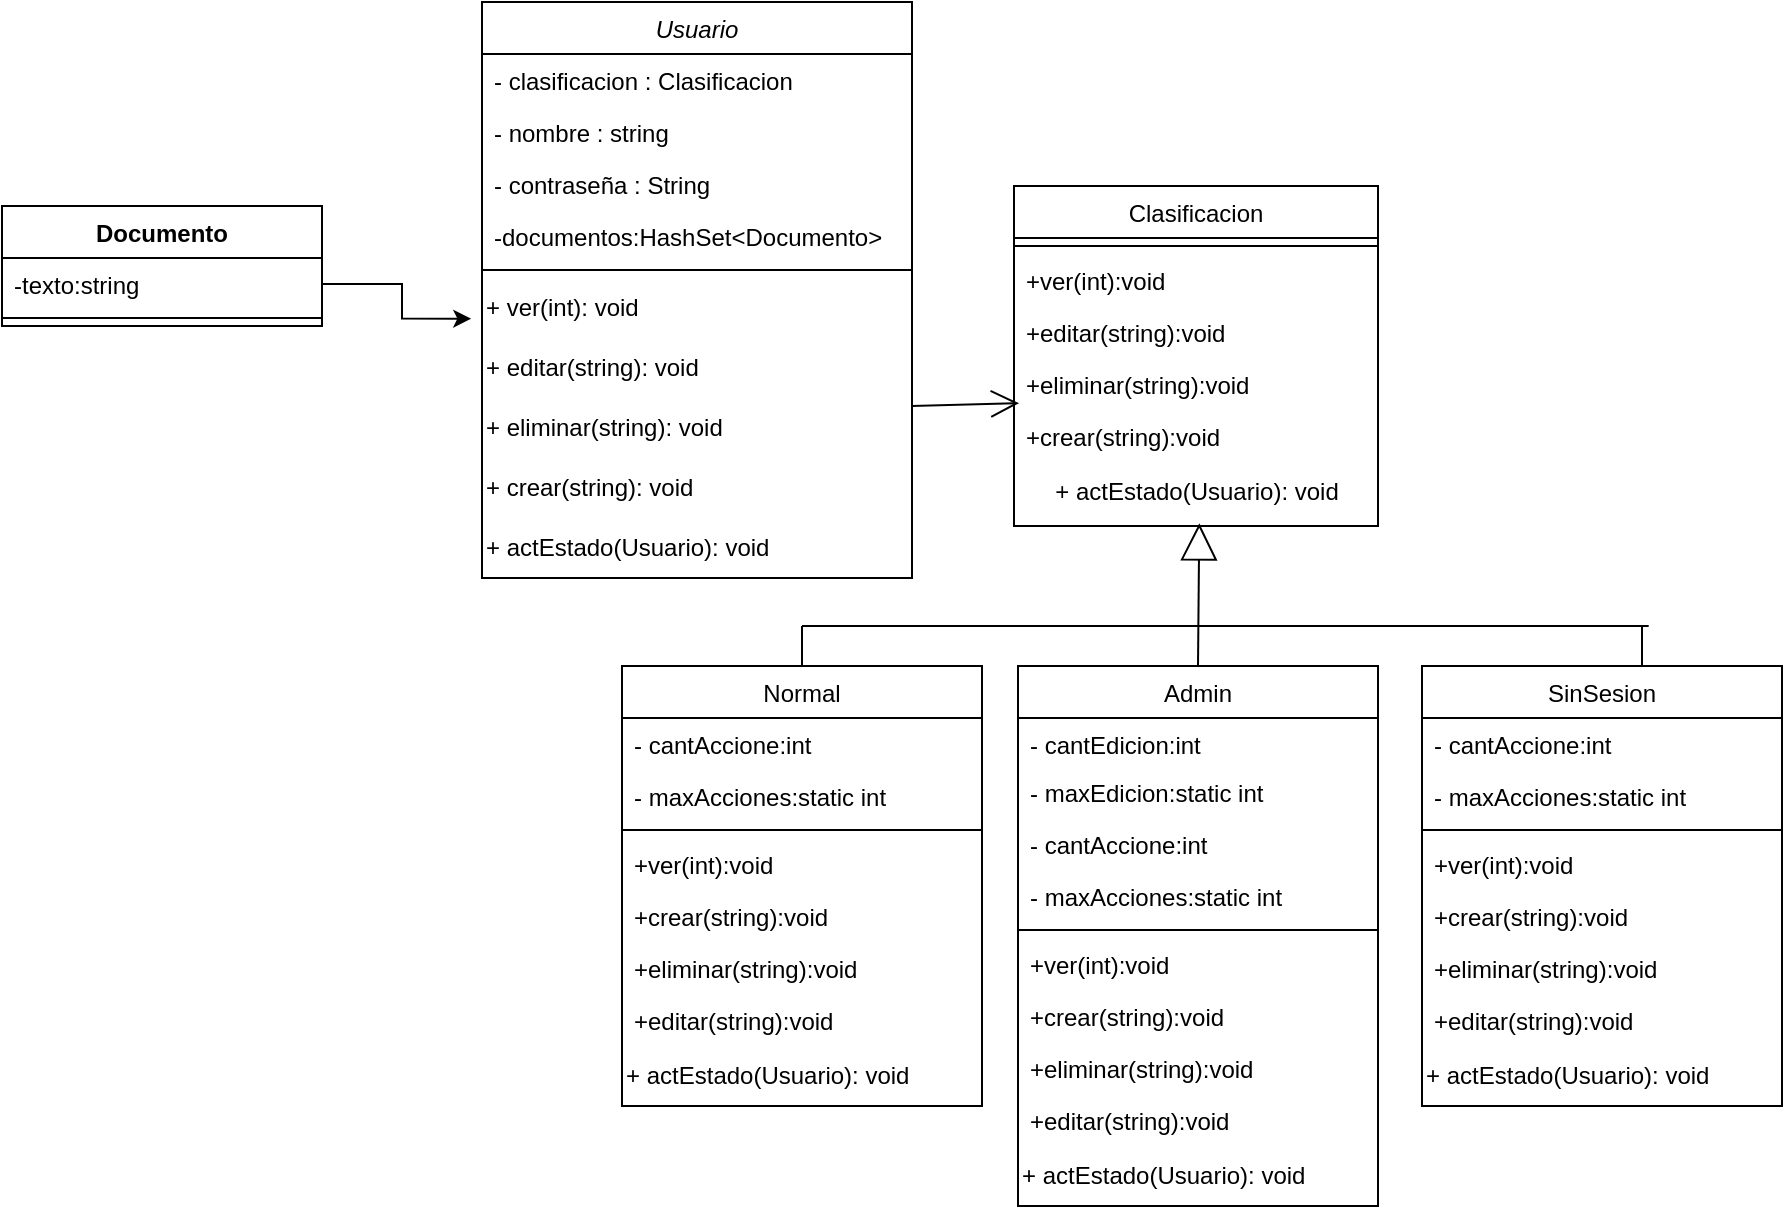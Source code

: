 <mxfile version="24.2.8" type="device">
  <diagram id="C5RBs43oDa-KdzZeNtuy" name="Page-1">
    <mxGraphModel dx="1035" dy="582" grid="1" gridSize="10" guides="1" tooltips="1" connect="1" arrows="1" fold="1" page="1" pageScale="1" pageWidth="827" pageHeight="1169" math="0" shadow="0">
      <root>
        <mxCell id="WIyWlLk6GJQsqaUBKTNV-0" />
        <mxCell id="WIyWlLk6GJQsqaUBKTNV-1" parent="WIyWlLk6GJQsqaUBKTNV-0" />
        <mxCell id="zkfFHV4jXpPFQw0GAbJ--0" value="Usuario" style="swimlane;fontStyle=2;align=center;verticalAlign=top;childLayout=stackLayout;horizontal=1;startSize=26;horizontalStack=0;resizeParent=1;resizeLast=0;collapsible=1;marginBottom=0;rounded=0;shadow=0;strokeWidth=1;" parent="WIyWlLk6GJQsqaUBKTNV-1" vertex="1">
          <mxGeometry x="400" y="88" width="215" height="288" as="geometry">
            <mxRectangle x="230" y="140" width="160" height="26" as="alternateBounds" />
          </mxGeometry>
        </mxCell>
        <mxCell id="zkfFHV4jXpPFQw0GAbJ--1" value="- clasificacion : Clasificacion&#xa;" style="text;align=left;verticalAlign=top;spacingLeft=4;spacingRight=4;overflow=hidden;rotatable=0;points=[[0,0.5],[1,0.5]];portConstraint=eastwest;" parent="zkfFHV4jXpPFQw0GAbJ--0" vertex="1">
          <mxGeometry y="26" width="215" height="26" as="geometry" />
        </mxCell>
        <mxCell id="zkfFHV4jXpPFQw0GAbJ--2" value="- nombre : string" style="text;align=left;verticalAlign=top;spacingLeft=4;spacingRight=4;overflow=hidden;rotatable=0;points=[[0,0.5],[1,0.5]];portConstraint=eastwest;rounded=0;shadow=0;html=0;" parent="zkfFHV4jXpPFQw0GAbJ--0" vertex="1">
          <mxGeometry y="52" width="215" height="26" as="geometry" />
        </mxCell>
        <mxCell id="zkfFHV4jXpPFQw0GAbJ--3" value="- contraseña : String" style="text;align=left;verticalAlign=top;spacingLeft=4;spacingRight=4;overflow=hidden;rotatable=0;points=[[0,0.5],[1,0.5]];portConstraint=eastwest;rounded=0;shadow=0;html=0;" parent="zkfFHV4jXpPFQw0GAbJ--0" vertex="1">
          <mxGeometry y="78" width="215" height="26" as="geometry" />
        </mxCell>
        <mxCell id="xeVmzYNtwSOmjBGVjr8v-69" value="-documentos:HashSet&lt;Documento&gt;" style="text;align=left;verticalAlign=top;spacingLeft=4;spacingRight=4;overflow=hidden;rotatable=0;points=[[0,0.5],[1,0.5]];portConstraint=eastwest;rounded=0;shadow=0;html=0;" vertex="1" parent="zkfFHV4jXpPFQw0GAbJ--0">
          <mxGeometry y="104" width="215" height="26" as="geometry" />
        </mxCell>
        <mxCell id="zkfFHV4jXpPFQw0GAbJ--4" value="" style="line;html=1;strokeWidth=1;align=left;verticalAlign=middle;spacingTop=-1;spacingLeft=3;spacingRight=3;rotatable=0;labelPosition=right;points=[];portConstraint=eastwest;" parent="zkfFHV4jXpPFQw0GAbJ--0" vertex="1">
          <mxGeometry y="130" width="215" height="8" as="geometry" />
        </mxCell>
        <mxCell id="xeVmzYNtwSOmjBGVjr8v-1" value="+ ver(int): void" style="text;html=1;align=left;verticalAlign=middle;resizable=0;points=[];autosize=1;strokeColor=none;fillColor=none;" vertex="1" parent="zkfFHV4jXpPFQw0GAbJ--0">
          <mxGeometry y="138" width="215" height="30" as="geometry" />
        </mxCell>
        <mxCell id="xeVmzYNtwSOmjBGVjr8v-2" value="+ editar(string): void" style="text;html=1;align=left;verticalAlign=middle;resizable=0;points=[];autosize=1;strokeColor=none;fillColor=none;" vertex="1" parent="zkfFHV4jXpPFQw0GAbJ--0">
          <mxGeometry y="168" width="215" height="30" as="geometry" />
        </mxCell>
        <mxCell id="xeVmzYNtwSOmjBGVjr8v-8" value="+ eliminar(string): void" style="text;html=1;align=left;verticalAlign=middle;resizable=0;points=[];autosize=1;strokeColor=none;fillColor=none;" vertex="1" parent="zkfFHV4jXpPFQw0GAbJ--0">
          <mxGeometry y="198" width="215" height="30" as="geometry" />
        </mxCell>
        <mxCell id="xeVmzYNtwSOmjBGVjr8v-9" value="+ crear(string): void" style="text;html=1;align=left;verticalAlign=middle;resizable=0;points=[];autosize=1;strokeColor=none;fillColor=none;" vertex="1" parent="zkfFHV4jXpPFQw0GAbJ--0">
          <mxGeometry y="228" width="215" height="30" as="geometry" />
        </mxCell>
        <mxCell id="xeVmzYNtwSOmjBGVjr8v-10" value="+ actEstado(Usuario): void" style="text;html=1;align=left;verticalAlign=middle;resizable=0;points=[];autosize=1;strokeColor=none;fillColor=none;" vertex="1" parent="zkfFHV4jXpPFQw0GAbJ--0">
          <mxGeometry y="258" width="215" height="30" as="geometry" />
        </mxCell>
        <mxCell id="zkfFHV4jXpPFQw0GAbJ--13" value="Normal" style="swimlane;fontStyle=0;align=center;verticalAlign=top;childLayout=stackLayout;horizontal=1;startSize=26;horizontalStack=0;resizeParent=1;resizeLast=0;collapsible=1;marginBottom=0;rounded=0;shadow=0;strokeWidth=1;" parent="WIyWlLk6GJQsqaUBKTNV-1" vertex="1">
          <mxGeometry x="470" y="420" width="180" height="220" as="geometry">
            <mxRectangle x="530" y="420" width="170" height="26" as="alternateBounds" />
          </mxGeometry>
        </mxCell>
        <mxCell id="zkfFHV4jXpPFQw0GAbJ--14" value="- cantAccione:int" style="text;align=left;verticalAlign=top;spacingLeft=4;spacingRight=4;overflow=hidden;rotatable=0;points=[[0,0.5],[1,0.5]];portConstraint=eastwest;" parent="zkfFHV4jXpPFQw0GAbJ--13" vertex="1">
          <mxGeometry y="26" width="180" height="26" as="geometry" />
        </mxCell>
        <mxCell id="xeVmzYNtwSOmjBGVjr8v-15" value="- maxAcciones:static int" style="text;align=left;verticalAlign=top;spacingLeft=4;spacingRight=4;overflow=hidden;rotatable=0;points=[[0,0.5],[1,0.5]];portConstraint=eastwest;" vertex="1" parent="zkfFHV4jXpPFQw0GAbJ--13">
          <mxGeometry y="52" width="180" height="26" as="geometry" />
        </mxCell>
        <mxCell id="zkfFHV4jXpPFQw0GAbJ--15" value="" style="line;html=1;strokeWidth=1;align=left;verticalAlign=middle;spacingTop=-1;spacingLeft=3;spacingRight=3;rotatable=0;labelPosition=right;points=[];portConstraint=eastwest;" parent="zkfFHV4jXpPFQw0GAbJ--13" vertex="1">
          <mxGeometry y="78" width="180" height="8" as="geometry" />
        </mxCell>
        <mxCell id="xeVmzYNtwSOmjBGVjr8v-16" value="+ver(int):void" style="text;align=left;verticalAlign=top;spacingLeft=4;spacingRight=4;overflow=hidden;rotatable=0;points=[[0,0.5],[1,0.5]];portConstraint=eastwest;" vertex="1" parent="zkfFHV4jXpPFQw0GAbJ--13">
          <mxGeometry y="86" width="180" height="26" as="geometry" />
        </mxCell>
        <mxCell id="xeVmzYNtwSOmjBGVjr8v-19" value="+crear(string):void" style="text;align=left;verticalAlign=top;spacingLeft=4;spacingRight=4;overflow=hidden;rotatable=0;points=[[0,0.5],[1,0.5]];portConstraint=eastwest;" vertex="1" parent="zkfFHV4jXpPFQw0GAbJ--13">
          <mxGeometry y="112" width="180" height="26" as="geometry" />
        </mxCell>
        <mxCell id="xeVmzYNtwSOmjBGVjr8v-18" value="+eliminar(string):void" style="text;align=left;verticalAlign=top;spacingLeft=4;spacingRight=4;overflow=hidden;rotatable=0;points=[[0,0.5],[1,0.5]];portConstraint=eastwest;" vertex="1" parent="zkfFHV4jXpPFQw0GAbJ--13">
          <mxGeometry y="138" width="180" height="26" as="geometry" />
        </mxCell>
        <mxCell id="xeVmzYNtwSOmjBGVjr8v-17" value="+editar(string):void" style="text;align=left;verticalAlign=top;spacingLeft=4;spacingRight=4;overflow=hidden;rotatable=0;points=[[0,0.5],[1,0.5]];portConstraint=eastwest;" vertex="1" parent="zkfFHV4jXpPFQw0GAbJ--13">
          <mxGeometry y="164" width="180" height="26" as="geometry" />
        </mxCell>
        <mxCell id="xeVmzYNtwSOmjBGVjr8v-21" value="+ actEstado(Usuario): void" style="text;html=1;align=left;verticalAlign=middle;resizable=0;points=[];autosize=1;strokeColor=none;fillColor=none;" vertex="1" parent="zkfFHV4jXpPFQw0GAbJ--13">
          <mxGeometry y="190" width="180" height="30" as="geometry" />
        </mxCell>
        <mxCell id="zkfFHV4jXpPFQw0GAbJ--17" value="Clasificacion" style="swimlane;fontStyle=0;align=center;verticalAlign=top;childLayout=stackLayout;horizontal=1;startSize=26;horizontalStack=0;resizeParent=1;resizeLast=0;collapsible=1;marginBottom=0;rounded=0;shadow=0;strokeWidth=1;" parent="WIyWlLk6GJQsqaUBKTNV-1" vertex="1">
          <mxGeometry x="666" y="180" width="182" height="170" as="geometry">
            <mxRectangle x="550" y="140" width="160" height="26" as="alternateBounds" />
          </mxGeometry>
        </mxCell>
        <mxCell id="zkfFHV4jXpPFQw0GAbJ--23" value="" style="line;html=1;strokeWidth=1;align=left;verticalAlign=middle;spacingTop=-1;spacingLeft=3;spacingRight=3;rotatable=0;labelPosition=right;points=[];portConstraint=eastwest;" parent="zkfFHV4jXpPFQw0GAbJ--17" vertex="1">
          <mxGeometry y="26" width="182" height="8" as="geometry" />
        </mxCell>
        <mxCell id="zkfFHV4jXpPFQw0GAbJ--24" value="+ver(int):void" style="text;align=left;verticalAlign=top;spacingLeft=4;spacingRight=4;overflow=hidden;rotatable=0;points=[[0,0.5],[1,0.5]];portConstraint=eastwest;" parent="zkfFHV4jXpPFQw0GAbJ--17" vertex="1">
          <mxGeometry y="34" width="182" height="26" as="geometry" />
        </mxCell>
        <mxCell id="zkfFHV4jXpPFQw0GAbJ--25" value="+editar(string):void" style="text;align=left;verticalAlign=top;spacingLeft=4;spacingRight=4;overflow=hidden;rotatable=0;points=[[0,0.5],[1,0.5]];portConstraint=eastwest;" parent="zkfFHV4jXpPFQw0GAbJ--17" vertex="1">
          <mxGeometry y="60" width="182" height="26" as="geometry" />
        </mxCell>
        <mxCell id="xeVmzYNtwSOmjBGVjr8v-11" value="+eliminar(string):void" style="text;align=left;verticalAlign=top;spacingLeft=4;spacingRight=4;overflow=hidden;rotatable=0;points=[[0,0.5],[1,0.5]];portConstraint=eastwest;" vertex="1" parent="zkfFHV4jXpPFQw0GAbJ--17">
          <mxGeometry y="86" width="182" height="26" as="geometry" />
        </mxCell>
        <mxCell id="xeVmzYNtwSOmjBGVjr8v-12" value="+crear(string):void" style="text;align=left;verticalAlign=top;spacingLeft=4;spacingRight=4;overflow=hidden;rotatable=0;points=[[0,0.5],[1,0.5]];portConstraint=eastwest;" vertex="1" parent="zkfFHV4jXpPFQw0GAbJ--17">
          <mxGeometry y="112" width="182" height="26" as="geometry" />
        </mxCell>
        <mxCell id="xeVmzYNtwSOmjBGVjr8v-13" value="+ actEstado(Usuario): void" style="text;html=1;align=center;verticalAlign=middle;resizable=0;points=[];autosize=1;strokeColor=none;fillColor=none;" vertex="1" parent="zkfFHV4jXpPFQw0GAbJ--17">
          <mxGeometry y="138" width="182" height="30" as="geometry" />
        </mxCell>
        <mxCell id="xeVmzYNtwSOmjBGVjr8v-22" value="Admin" style="swimlane;fontStyle=0;align=center;verticalAlign=top;childLayout=stackLayout;horizontal=1;startSize=26;horizontalStack=0;resizeParent=1;resizeLast=0;collapsible=1;marginBottom=0;rounded=0;shadow=0;strokeWidth=1;" vertex="1" parent="WIyWlLk6GJQsqaUBKTNV-1">
          <mxGeometry x="668" y="420" width="180" height="270" as="geometry">
            <mxRectangle x="530" y="420" width="170" height="26" as="alternateBounds" />
          </mxGeometry>
        </mxCell>
        <mxCell id="xeVmzYNtwSOmjBGVjr8v-40" value="- cantEdicion:int" style="text;align=left;verticalAlign=top;spacingLeft=4;spacingRight=4;overflow=hidden;rotatable=0;points=[[0,0.5],[1,0.5]];portConstraint=eastwest;" vertex="1" parent="xeVmzYNtwSOmjBGVjr8v-22">
          <mxGeometry y="26" width="180" height="24" as="geometry" />
        </mxCell>
        <mxCell id="xeVmzYNtwSOmjBGVjr8v-41" value="- maxEdicion:static int" style="text;align=left;verticalAlign=top;spacingLeft=4;spacingRight=4;overflow=hidden;rotatable=0;points=[[0,0.5],[1,0.5]];portConstraint=eastwest;" vertex="1" parent="xeVmzYNtwSOmjBGVjr8v-22">
          <mxGeometry y="50" width="180" height="26" as="geometry" />
        </mxCell>
        <mxCell id="xeVmzYNtwSOmjBGVjr8v-23" value="- cantAccione:int" style="text;align=left;verticalAlign=top;spacingLeft=4;spacingRight=4;overflow=hidden;rotatable=0;points=[[0,0.5],[1,0.5]];portConstraint=eastwest;" vertex="1" parent="xeVmzYNtwSOmjBGVjr8v-22">
          <mxGeometry y="76" width="180" height="26" as="geometry" />
        </mxCell>
        <mxCell id="xeVmzYNtwSOmjBGVjr8v-24" value="- maxAcciones:static int" style="text;align=left;verticalAlign=top;spacingLeft=4;spacingRight=4;overflow=hidden;rotatable=0;points=[[0,0.5],[1,0.5]];portConstraint=eastwest;" vertex="1" parent="xeVmzYNtwSOmjBGVjr8v-22">
          <mxGeometry y="102" width="180" height="26" as="geometry" />
        </mxCell>
        <mxCell id="xeVmzYNtwSOmjBGVjr8v-25" value="" style="line;html=1;strokeWidth=1;align=left;verticalAlign=middle;spacingTop=-1;spacingLeft=3;spacingRight=3;rotatable=0;labelPosition=right;points=[];portConstraint=eastwest;" vertex="1" parent="xeVmzYNtwSOmjBGVjr8v-22">
          <mxGeometry y="128" width="180" height="8" as="geometry" />
        </mxCell>
        <mxCell id="xeVmzYNtwSOmjBGVjr8v-26" value="+ver(int):void" style="text;align=left;verticalAlign=top;spacingLeft=4;spacingRight=4;overflow=hidden;rotatable=0;points=[[0,0.5],[1,0.5]];portConstraint=eastwest;" vertex="1" parent="xeVmzYNtwSOmjBGVjr8v-22">
          <mxGeometry y="136" width="180" height="26" as="geometry" />
        </mxCell>
        <mxCell id="xeVmzYNtwSOmjBGVjr8v-27" value="+crear(string):void" style="text;align=left;verticalAlign=top;spacingLeft=4;spacingRight=4;overflow=hidden;rotatable=0;points=[[0,0.5],[1,0.5]];portConstraint=eastwest;" vertex="1" parent="xeVmzYNtwSOmjBGVjr8v-22">
          <mxGeometry y="162" width="180" height="26" as="geometry" />
        </mxCell>
        <mxCell id="xeVmzYNtwSOmjBGVjr8v-28" value="+eliminar(string):void" style="text;align=left;verticalAlign=top;spacingLeft=4;spacingRight=4;overflow=hidden;rotatable=0;points=[[0,0.5],[1,0.5]];portConstraint=eastwest;" vertex="1" parent="xeVmzYNtwSOmjBGVjr8v-22">
          <mxGeometry y="188" width="180" height="26" as="geometry" />
        </mxCell>
        <mxCell id="xeVmzYNtwSOmjBGVjr8v-29" value="+editar(string):void" style="text;align=left;verticalAlign=top;spacingLeft=4;spacingRight=4;overflow=hidden;rotatable=0;points=[[0,0.5],[1,0.5]];portConstraint=eastwest;" vertex="1" parent="xeVmzYNtwSOmjBGVjr8v-22">
          <mxGeometry y="214" width="180" height="26" as="geometry" />
        </mxCell>
        <mxCell id="xeVmzYNtwSOmjBGVjr8v-30" value="+ actEstado(Usuario): void" style="text;html=1;align=left;verticalAlign=middle;resizable=0;points=[];autosize=1;strokeColor=none;fillColor=none;" vertex="1" parent="xeVmzYNtwSOmjBGVjr8v-22">
          <mxGeometry y="240" width="180" height="30" as="geometry" />
        </mxCell>
        <mxCell id="xeVmzYNtwSOmjBGVjr8v-31" value="SinSesion" style="swimlane;fontStyle=0;align=center;verticalAlign=top;childLayout=stackLayout;horizontal=1;startSize=26;horizontalStack=0;resizeParent=1;resizeLast=0;collapsible=1;marginBottom=0;rounded=0;shadow=0;strokeWidth=1;" vertex="1" parent="WIyWlLk6GJQsqaUBKTNV-1">
          <mxGeometry x="870" y="420" width="180" height="220" as="geometry">
            <mxRectangle x="530" y="420" width="170" height="26" as="alternateBounds" />
          </mxGeometry>
        </mxCell>
        <mxCell id="xeVmzYNtwSOmjBGVjr8v-32" value="- cantAccione:int" style="text;align=left;verticalAlign=top;spacingLeft=4;spacingRight=4;overflow=hidden;rotatable=0;points=[[0,0.5],[1,0.5]];portConstraint=eastwest;" vertex="1" parent="xeVmzYNtwSOmjBGVjr8v-31">
          <mxGeometry y="26" width="180" height="26" as="geometry" />
        </mxCell>
        <mxCell id="xeVmzYNtwSOmjBGVjr8v-33" value="- maxAcciones:static int" style="text;align=left;verticalAlign=top;spacingLeft=4;spacingRight=4;overflow=hidden;rotatable=0;points=[[0,0.5],[1,0.5]];portConstraint=eastwest;" vertex="1" parent="xeVmzYNtwSOmjBGVjr8v-31">
          <mxGeometry y="52" width="180" height="26" as="geometry" />
        </mxCell>
        <mxCell id="xeVmzYNtwSOmjBGVjr8v-34" value="" style="line;html=1;strokeWidth=1;align=left;verticalAlign=middle;spacingTop=-1;spacingLeft=3;spacingRight=3;rotatable=0;labelPosition=right;points=[];portConstraint=eastwest;" vertex="1" parent="xeVmzYNtwSOmjBGVjr8v-31">
          <mxGeometry y="78" width="180" height="8" as="geometry" />
        </mxCell>
        <mxCell id="xeVmzYNtwSOmjBGVjr8v-35" value="+ver(int):void" style="text;align=left;verticalAlign=top;spacingLeft=4;spacingRight=4;overflow=hidden;rotatable=0;points=[[0,0.5],[1,0.5]];portConstraint=eastwest;" vertex="1" parent="xeVmzYNtwSOmjBGVjr8v-31">
          <mxGeometry y="86" width="180" height="26" as="geometry" />
        </mxCell>
        <mxCell id="xeVmzYNtwSOmjBGVjr8v-36" value="+crear(string):void" style="text;align=left;verticalAlign=top;spacingLeft=4;spacingRight=4;overflow=hidden;rotatable=0;points=[[0,0.5],[1,0.5]];portConstraint=eastwest;" vertex="1" parent="xeVmzYNtwSOmjBGVjr8v-31">
          <mxGeometry y="112" width="180" height="26" as="geometry" />
        </mxCell>
        <mxCell id="xeVmzYNtwSOmjBGVjr8v-37" value="+eliminar(string):void" style="text;align=left;verticalAlign=top;spacingLeft=4;spacingRight=4;overflow=hidden;rotatable=0;points=[[0,0.5],[1,0.5]];portConstraint=eastwest;" vertex="1" parent="xeVmzYNtwSOmjBGVjr8v-31">
          <mxGeometry y="138" width="180" height="26" as="geometry" />
        </mxCell>
        <mxCell id="xeVmzYNtwSOmjBGVjr8v-38" value="+editar(string):void" style="text;align=left;verticalAlign=top;spacingLeft=4;spacingRight=4;overflow=hidden;rotatable=0;points=[[0,0.5],[1,0.5]];portConstraint=eastwest;" vertex="1" parent="xeVmzYNtwSOmjBGVjr8v-31">
          <mxGeometry y="164" width="180" height="26" as="geometry" />
        </mxCell>
        <mxCell id="xeVmzYNtwSOmjBGVjr8v-39" value="+ actEstado(Usuario): void" style="text;html=1;align=left;verticalAlign=middle;resizable=0;points=[];autosize=1;strokeColor=none;fillColor=none;" vertex="1" parent="xeVmzYNtwSOmjBGVjr8v-31">
          <mxGeometry y="190" width="180" height="30" as="geometry" />
        </mxCell>
        <mxCell id="xeVmzYNtwSOmjBGVjr8v-51" value="" style="endArrow=block;endSize=16;endFill=0;html=1;rounded=0;entryX=0.509;entryY=1.022;entryDx=0;entryDy=0;entryPerimeter=0;exitX=0.5;exitY=0;exitDx=0;exitDy=0;" edge="1" parent="WIyWlLk6GJQsqaUBKTNV-1" source="xeVmzYNtwSOmjBGVjr8v-22" target="xeVmzYNtwSOmjBGVjr8v-13">
          <mxGeometry width="160" relative="1" as="geometry">
            <mxPoint x="760" y="410" as="sourcePoint" />
            <mxPoint x="920" y="410" as="targetPoint" />
          </mxGeometry>
        </mxCell>
        <mxCell id="xeVmzYNtwSOmjBGVjr8v-53" value="" style="endArrow=none;html=1;rounded=0;" edge="1" parent="WIyWlLk6GJQsqaUBKTNV-1">
          <mxGeometry width="50" height="50" relative="1" as="geometry">
            <mxPoint x="560" y="400" as="sourcePoint" />
            <mxPoint x="983.333" y="400" as="targetPoint" />
          </mxGeometry>
        </mxCell>
        <mxCell id="xeVmzYNtwSOmjBGVjr8v-54" value="" style="endArrow=none;html=1;rounded=0;" edge="1" parent="WIyWlLk6GJQsqaUBKTNV-1" source="zkfFHV4jXpPFQw0GAbJ--13">
          <mxGeometry width="50" height="50" relative="1" as="geometry">
            <mxPoint x="740" y="490" as="sourcePoint" />
            <mxPoint x="560" y="400" as="targetPoint" />
            <Array as="points">
              <mxPoint x="560" y="410" />
            </Array>
          </mxGeometry>
        </mxCell>
        <mxCell id="xeVmzYNtwSOmjBGVjr8v-57" value="" style="endArrow=none;html=1;rounded=0;" edge="1" parent="WIyWlLk6GJQsqaUBKTNV-1">
          <mxGeometry width="50" height="50" relative="1" as="geometry">
            <mxPoint x="980" y="420" as="sourcePoint" />
            <mxPoint x="980" y="400" as="targetPoint" />
          </mxGeometry>
        </mxCell>
        <mxCell id="xeVmzYNtwSOmjBGVjr8v-61" value="" style="endArrow=open;endFill=1;endSize=12;html=1;rounded=0;entryX=0.014;entryY=-0.131;entryDx=0;entryDy=0;entryPerimeter=0;exitX=1;exitY=0.5;exitDx=0;exitDy=0;" edge="1" parent="WIyWlLk6GJQsqaUBKTNV-1" source="zkfFHV4jXpPFQw0GAbJ--3" target="xeVmzYNtwSOmjBGVjr8v-12">
          <mxGeometry width="160" relative="1" as="geometry">
            <mxPoint x="620" y="289" as="sourcePoint" />
            <mxPoint x="770" y="290.82" as="targetPoint" />
            <Array as="points">
              <mxPoint x="615" y="290" />
            </Array>
          </mxGeometry>
        </mxCell>
        <mxCell id="xeVmzYNtwSOmjBGVjr8v-64" value="Documento" style="swimlane;fontStyle=1;align=center;verticalAlign=top;childLayout=stackLayout;horizontal=1;startSize=26;horizontalStack=0;resizeParent=1;resizeParentMax=0;resizeLast=0;collapsible=1;marginBottom=0;whiteSpace=wrap;html=1;" vertex="1" parent="WIyWlLk6GJQsqaUBKTNV-1">
          <mxGeometry x="160" y="190" width="160" height="60" as="geometry" />
        </mxCell>
        <mxCell id="xeVmzYNtwSOmjBGVjr8v-65" value="-texto:string" style="text;strokeColor=none;fillColor=none;align=left;verticalAlign=top;spacingLeft=4;spacingRight=4;overflow=hidden;rotatable=0;points=[[0,0.5],[1,0.5]];portConstraint=eastwest;whiteSpace=wrap;html=1;" vertex="1" parent="xeVmzYNtwSOmjBGVjr8v-64">
          <mxGeometry y="26" width="160" height="26" as="geometry" />
        </mxCell>
        <mxCell id="xeVmzYNtwSOmjBGVjr8v-66" value="" style="line;strokeWidth=1;fillColor=none;align=left;verticalAlign=middle;spacingTop=-1;spacingLeft=3;spacingRight=3;rotatable=0;labelPosition=right;points=[];portConstraint=eastwest;strokeColor=inherit;" vertex="1" parent="xeVmzYNtwSOmjBGVjr8v-64">
          <mxGeometry y="52" width="160" height="8" as="geometry" />
        </mxCell>
        <mxCell id="xeVmzYNtwSOmjBGVjr8v-68" style="edgeStyle=orthogonalEdgeStyle;rounded=0;orthogonalLoop=1;jettySize=auto;html=1;exitX=1;exitY=0.5;exitDx=0;exitDy=0;entryX=-0.025;entryY=0.678;entryDx=0;entryDy=0;entryPerimeter=0;" edge="1" parent="WIyWlLk6GJQsqaUBKTNV-1" source="xeVmzYNtwSOmjBGVjr8v-65" target="xeVmzYNtwSOmjBGVjr8v-1">
          <mxGeometry relative="1" as="geometry" />
        </mxCell>
      </root>
    </mxGraphModel>
  </diagram>
</mxfile>
